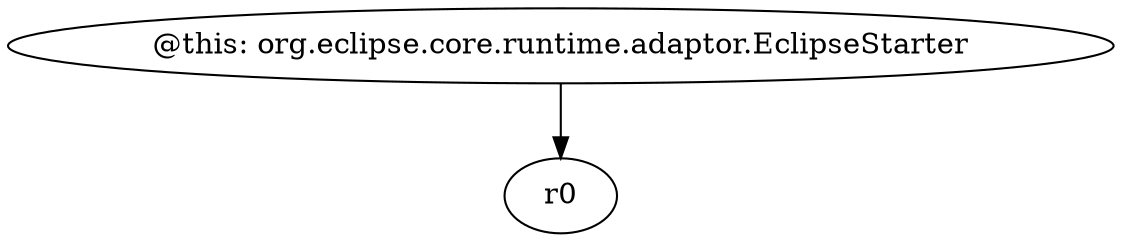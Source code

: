 digraph g {
0[label="@this: org.eclipse.core.runtime.adaptor.EclipseStarter"]
1[label="r0"]
0->1[label=""]
}